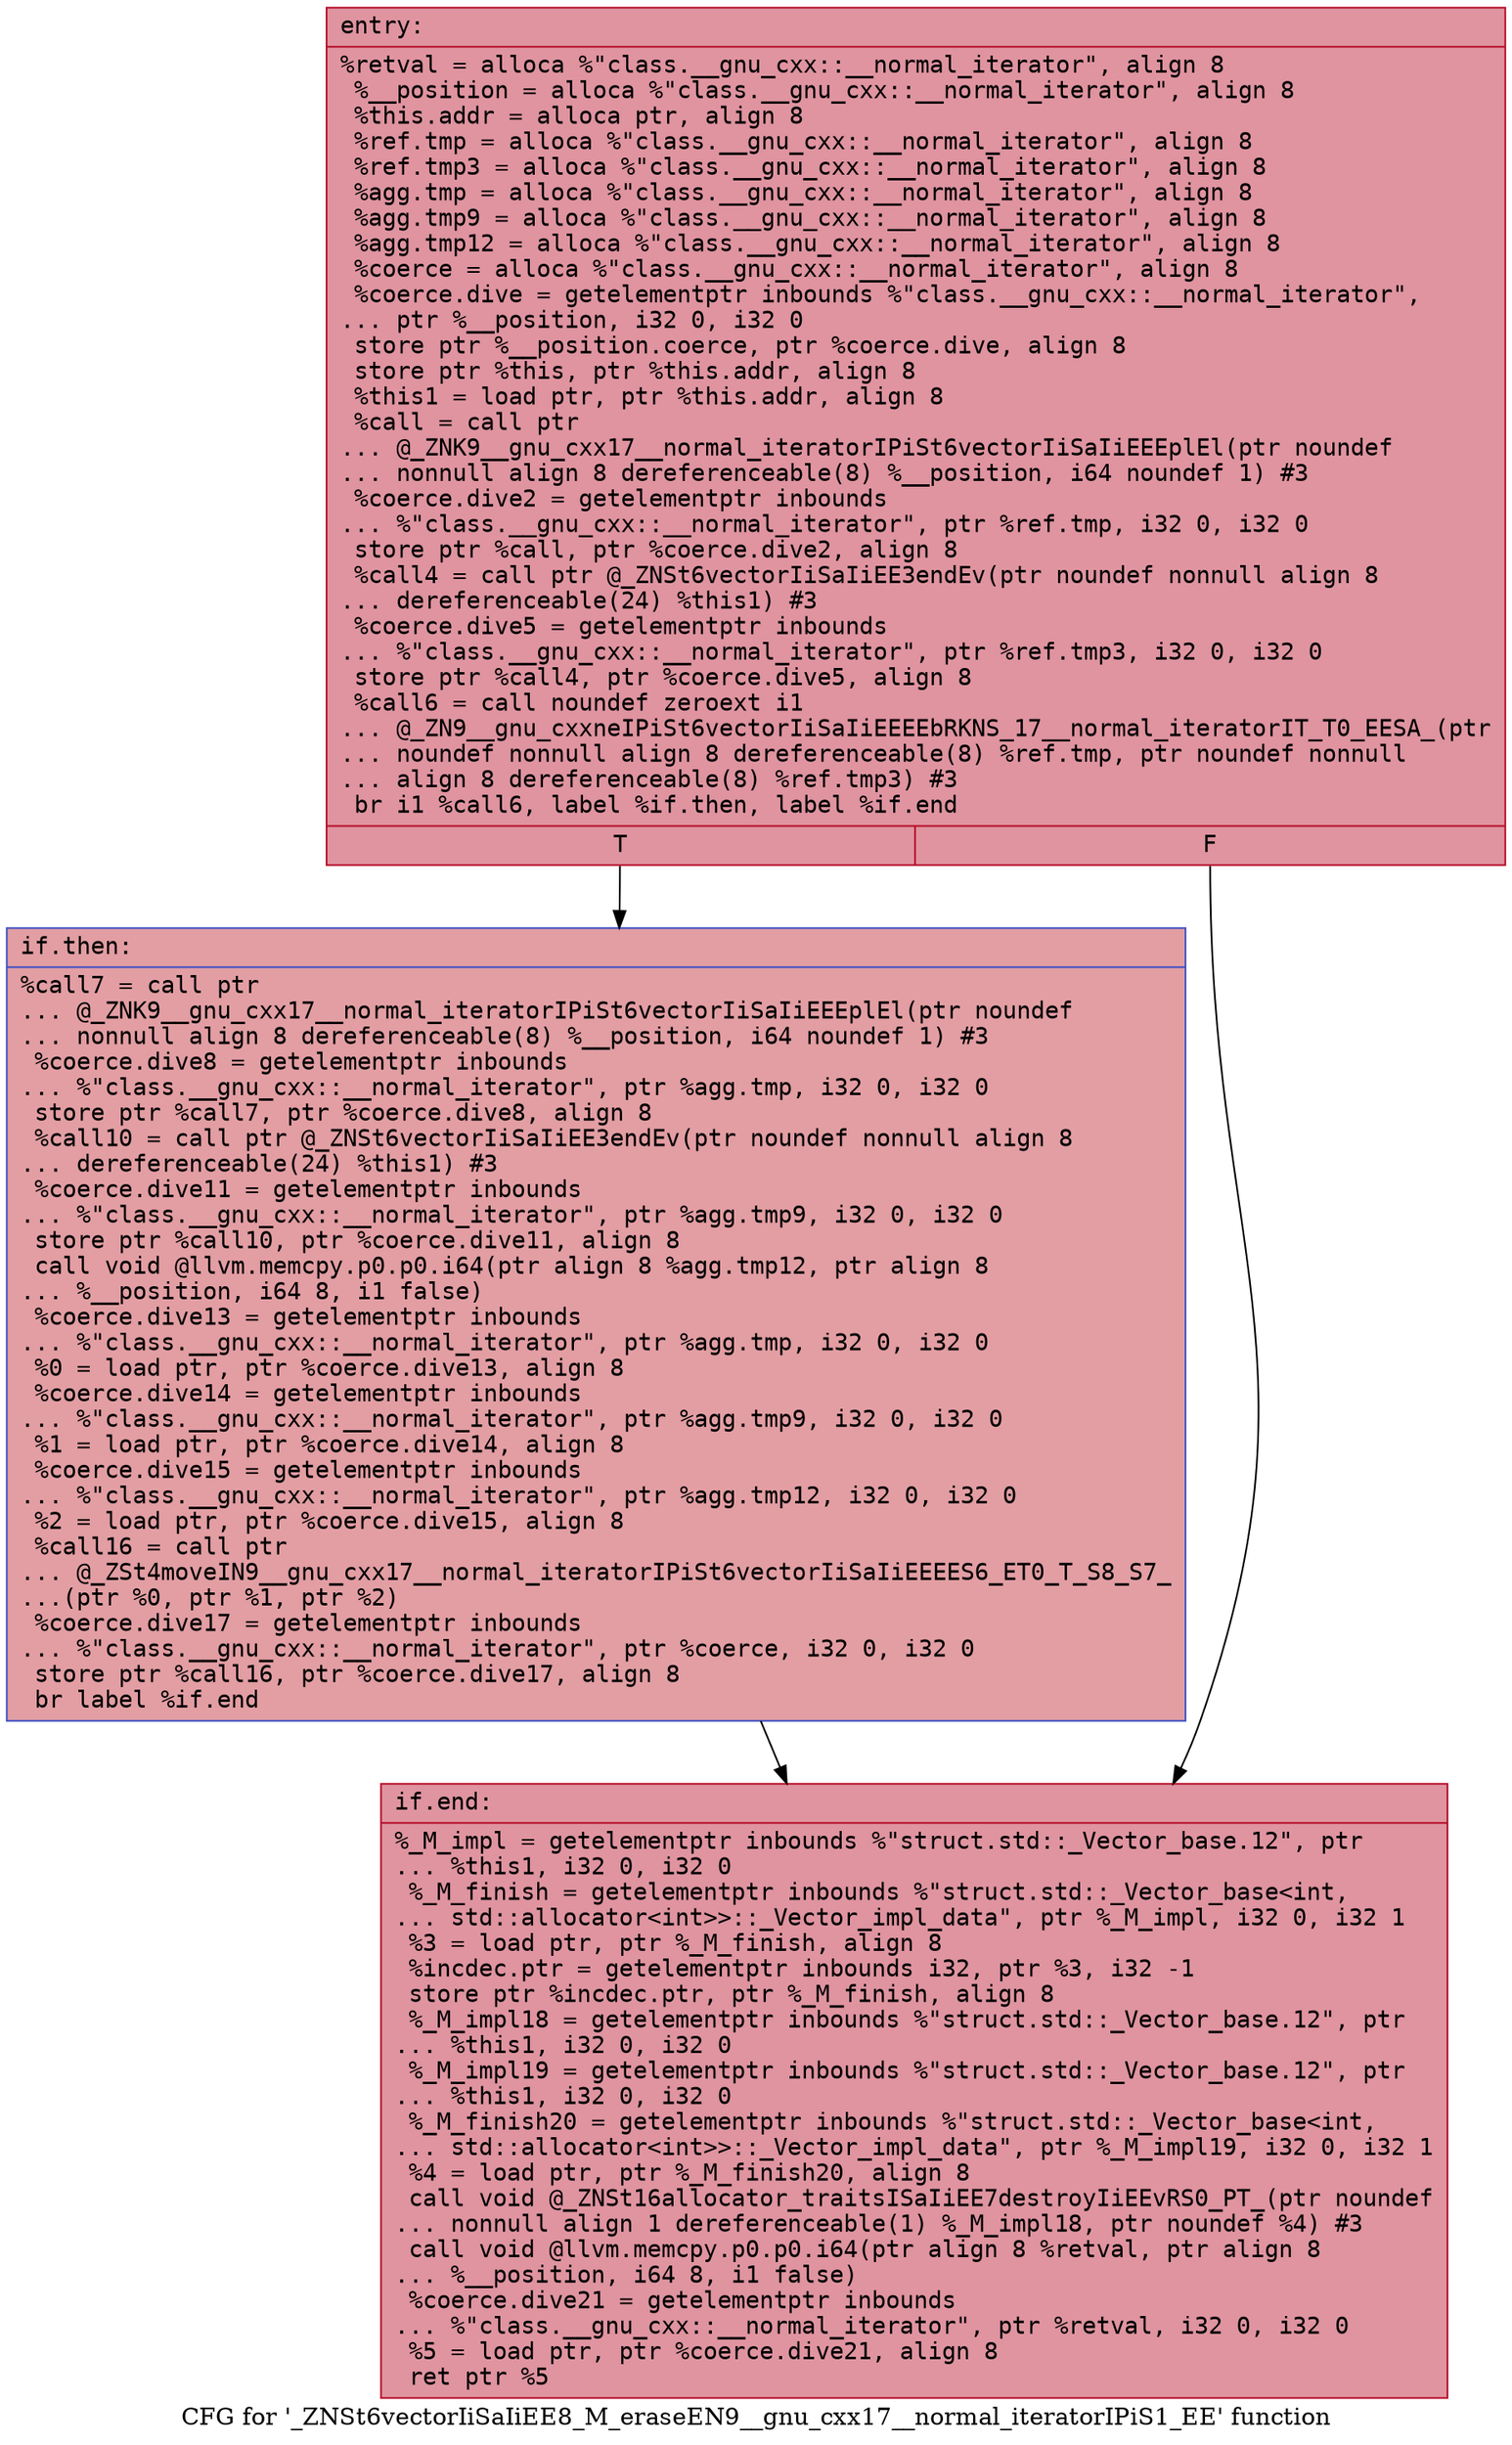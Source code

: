 digraph "CFG for '_ZNSt6vectorIiSaIiEE8_M_eraseEN9__gnu_cxx17__normal_iteratorIPiS1_EE' function" {
	label="CFG for '_ZNSt6vectorIiSaIiEE8_M_eraseEN9__gnu_cxx17__normal_iteratorIPiS1_EE' function";

	Node0x557992540b00 [shape=record,color="#b70d28ff", style=filled, fillcolor="#b70d2870" fontname="Courier",label="{entry:\l|  %retval = alloca %\"class.__gnu_cxx::__normal_iterator\", align 8\l  %__position = alloca %\"class.__gnu_cxx::__normal_iterator\", align 8\l  %this.addr = alloca ptr, align 8\l  %ref.tmp = alloca %\"class.__gnu_cxx::__normal_iterator\", align 8\l  %ref.tmp3 = alloca %\"class.__gnu_cxx::__normal_iterator\", align 8\l  %agg.tmp = alloca %\"class.__gnu_cxx::__normal_iterator\", align 8\l  %agg.tmp9 = alloca %\"class.__gnu_cxx::__normal_iterator\", align 8\l  %agg.tmp12 = alloca %\"class.__gnu_cxx::__normal_iterator\", align 8\l  %coerce = alloca %\"class.__gnu_cxx::__normal_iterator\", align 8\l  %coerce.dive = getelementptr inbounds %\"class.__gnu_cxx::__normal_iterator\",\l... ptr %__position, i32 0, i32 0\l  store ptr %__position.coerce, ptr %coerce.dive, align 8\l  store ptr %this, ptr %this.addr, align 8\l  %this1 = load ptr, ptr %this.addr, align 8\l  %call = call ptr\l... @_ZNK9__gnu_cxx17__normal_iteratorIPiSt6vectorIiSaIiEEEplEl(ptr noundef\l... nonnull align 8 dereferenceable(8) %__position, i64 noundef 1) #3\l  %coerce.dive2 = getelementptr inbounds\l... %\"class.__gnu_cxx::__normal_iterator\", ptr %ref.tmp, i32 0, i32 0\l  store ptr %call, ptr %coerce.dive2, align 8\l  %call4 = call ptr @_ZNSt6vectorIiSaIiEE3endEv(ptr noundef nonnull align 8\l... dereferenceable(24) %this1) #3\l  %coerce.dive5 = getelementptr inbounds\l... %\"class.__gnu_cxx::__normal_iterator\", ptr %ref.tmp3, i32 0, i32 0\l  store ptr %call4, ptr %coerce.dive5, align 8\l  %call6 = call noundef zeroext i1\l... @_ZN9__gnu_cxxneIPiSt6vectorIiSaIiEEEEbRKNS_17__normal_iteratorIT_T0_EESA_(ptr\l... noundef nonnull align 8 dereferenceable(8) %ref.tmp, ptr noundef nonnull\l... align 8 dereferenceable(8) %ref.tmp3) #3\l  br i1 %call6, label %if.then, label %if.end\l|{<s0>T|<s1>F}}"];
	Node0x557992540b00:s0 -> Node0x557992542040[tooltip="entry -> if.then\nProbability 50.00%" ];
	Node0x557992540b00:s1 -> Node0x557992542090[tooltip="entry -> if.end\nProbability 50.00%" ];
	Node0x557992542040 [shape=record,color="#3d50c3ff", style=filled, fillcolor="#be242e70" fontname="Courier",label="{if.then:\l|  %call7 = call ptr\l... @_ZNK9__gnu_cxx17__normal_iteratorIPiSt6vectorIiSaIiEEEplEl(ptr noundef\l... nonnull align 8 dereferenceable(8) %__position, i64 noundef 1) #3\l  %coerce.dive8 = getelementptr inbounds\l... %\"class.__gnu_cxx::__normal_iterator\", ptr %agg.tmp, i32 0, i32 0\l  store ptr %call7, ptr %coerce.dive8, align 8\l  %call10 = call ptr @_ZNSt6vectorIiSaIiEE3endEv(ptr noundef nonnull align 8\l... dereferenceable(24) %this1) #3\l  %coerce.dive11 = getelementptr inbounds\l... %\"class.__gnu_cxx::__normal_iterator\", ptr %agg.tmp9, i32 0, i32 0\l  store ptr %call10, ptr %coerce.dive11, align 8\l  call void @llvm.memcpy.p0.p0.i64(ptr align 8 %agg.tmp12, ptr align 8\l... %__position, i64 8, i1 false)\l  %coerce.dive13 = getelementptr inbounds\l... %\"class.__gnu_cxx::__normal_iterator\", ptr %agg.tmp, i32 0, i32 0\l  %0 = load ptr, ptr %coerce.dive13, align 8\l  %coerce.dive14 = getelementptr inbounds\l... %\"class.__gnu_cxx::__normal_iterator\", ptr %agg.tmp9, i32 0, i32 0\l  %1 = load ptr, ptr %coerce.dive14, align 8\l  %coerce.dive15 = getelementptr inbounds\l... %\"class.__gnu_cxx::__normal_iterator\", ptr %agg.tmp12, i32 0, i32 0\l  %2 = load ptr, ptr %coerce.dive15, align 8\l  %call16 = call ptr\l... @_ZSt4moveIN9__gnu_cxx17__normal_iteratorIPiSt6vectorIiSaIiEEEES6_ET0_T_S8_S7_\l...(ptr %0, ptr %1, ptr %2)\l  %coerce.dive17 = getelementptr inbounds\l... %\"class.__gnu_cxx::__normal_iterator\", ptr %coerce, i32 0, i32 0\l  store ptr %call16, ptr %coerce.dive17, align 8\l  br label %if.end\l}"];
	Node0x557992542040 -> Node0x557992542090[tooltip="if.then -> if.end\nProbability 100.00%" ];
	Node0x557992542090 [shape=record,color="#b70d28ff", style=filled, fillcolor="#b70d2870" fontname="Courier",label="{if.end:\l|  %_M_impl = getelementptr inbounds %\"struct.std::_Vector_base.12\", ptr\l... %this1, i32 0, i32 0\l  %_M_finish = getelementptr inbounds %\"struct.std::_Vector_base\<int,\l... std::allocator\<int\>\>::_Vector_impl_data\", ptr %_M_impl, i32 0, i32 1\l  %3 = load ptr, ptr %_M_finish, align 8\l  %incdec.ptr = getelementptr inbounds i32, ptr %3, i32 -1\l  store ptr %incdec.ptr, ptr %_M_finish, align 8\l  %_M_impl18 = getelementptr inbounds %\"struct.std::_Vector_base.12\", ptr\l... %this1, i32 0, i32 0\l  %_M_impl19 = getelementptr inbounds %\"struct.std::_Vector_base.12\", ptr\l... %this1, i32 0, i32 0\l  %_M_finish20 = getelementptr inbounds %\"struct.std::_Vector_base\<int,\l... std::allocator\<int\>\>::_Vector_impl_data\", ptr %_M_impl19, i32 0, i32 1\l  %4 = load ptr, ptr %_M_finish20, align 8\l  call void @_ZNSt16allocator_traitsISaIiEE7destroyIiEEvRS0_PT_(ptr noundef\l... nonnull align 1 dereferenceable(1) %_M_impl18, ptr noundef %4) #3\l  call void @llvm.memcpy.p0.p0.i64(ptr align 8 %retval, ptr align 8\l... %__position, i64 8, i1 false)\l  %coerce.dive21 = getelementptr inbounds\l... %\"class.__gnu_cxx::__normal_iterator\", ptr %retval, i32 0, i32 0\l  %5 = load ptr, ptr %coerce.dive21, align 8\l  ret ptr %5\l}"];
}
